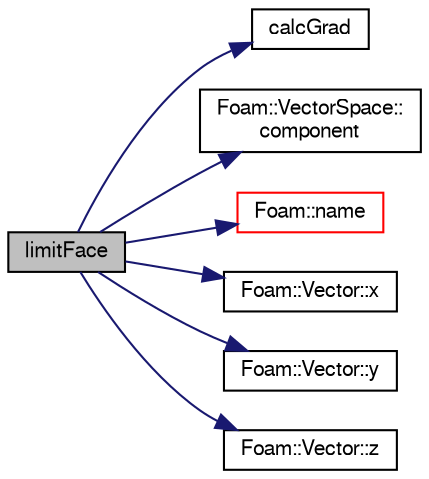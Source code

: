 digraph "limitFace"
{
  bgcolor="transparent";
  edge [fontname="FreeSans",fontsize="10",labelfontname="FreeSans",labelfontsize="10"];
  node [fontname="FreeSans",fontsize="10",shape=record];
  rankdir="LR";
  Node60 [label="limitFace",height=0.2,width=0.4,color="black", fillcolor="grey75", style="filled", fontcolor="black"];
  Node60 -> Node61 [color="midnightblue",fontsize="10",style="solid",fontname="FreeSans"];
  Node61 [label="calcGrad",height=0.2,width=0.4,color="black",URL="$a22566.html#a7dfce2567087a0024a7bc24421c8f9c7",tooltip="Return the gradient of the given field to the gradScheme::grad. "];
  Node60 -> Node62 [color="midnightblue",fontsize="10",style="solid",fontname="FreeSans"];
  Node62 [label="Foam::VectorSpace::\lcomponent",height=0.2,width=0.4,color="black",URL="$a28490.html#a343ed8ae5f0843724c216301a2c96352"];
  Node60 -> Node63 [color="midnightblue",fontsize="10",style="solid",fontname="FreeSans"];
  Node63 [label="Foam::name",height=0.2,width=0.4,color="red",URL="$a21124.html#adcb0df2bd4953cb6bb390272d8263c3a",tooltip="Return a string representation of a complex. "];
  Node60 -> Node66 [color="midnightblue",fontsize="10",style="solid",fontname="FreeSans"];
  Node66 [label="Foam::Vector::x",height=0.2,width=0.4,color="black",URL="$a28442.html#a63327976e5a8359700064a02ae22548e"];
  Node60 -> Node67 [color="midnightblue",fontsize="10",style="solid",fontname="FreeSans"];
  Node67 [label="Foam::Vector::y",height=0.2,width=0.4,color="black",URL="$a28442.html#a1ee865f676fbac703a49c6654dd3ad74"];
  Node60 -> Node68 [color="midnightblue",fontsize="10",style="solid",fontname="FreeSans"];
  Node68 [label="Foam::Vector::z",height=0.2,width=0.4,color="black",URL="$a28442.html#a1c8320b15610de211ec70ef966581423"];
}
